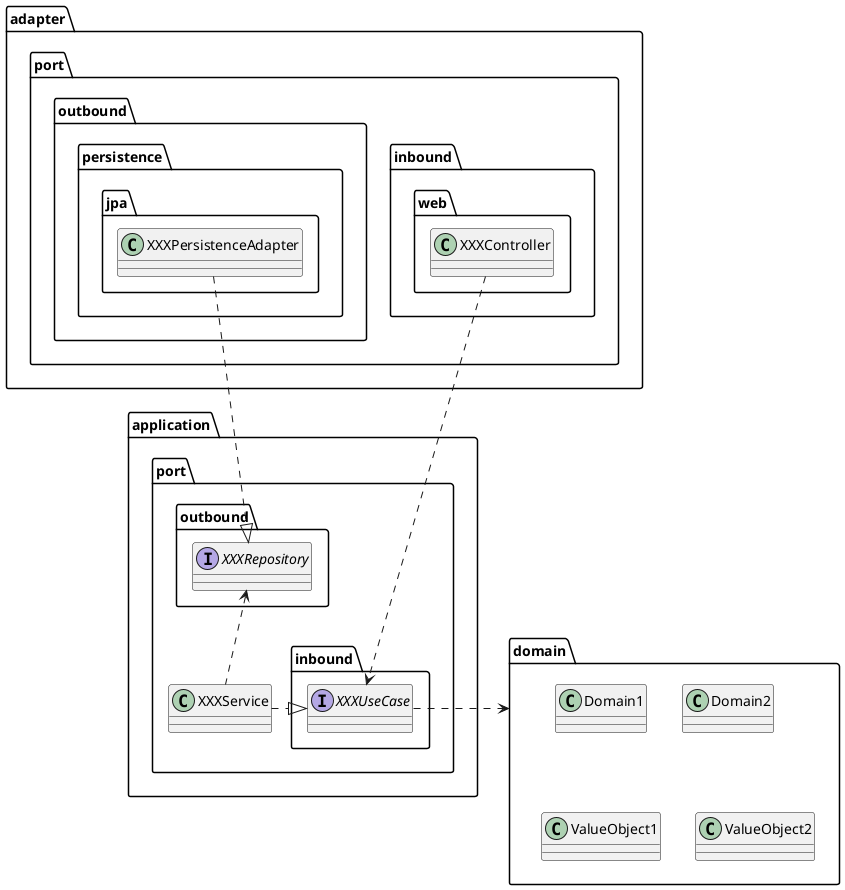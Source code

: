 @startuml
'https://plantuml.com/class-diagram

top to bottom direction

package adapter.port.outbound.persistence.jpa {
    class XXXPersistenceAdapter
}

package adapter.port.inbound.web {
    class XXXController
}

package domain {
    class Domain1
    class Domain2
    class ValueObject1
    class ValueObject2
}

package application.port {
    class XXXService

    package inbound {
        interface XXXUseCase
    }

    package outbound {
        interface XXXRepository
    }

}

XXXUseCase .right.> domain
XXXRepository <.. XXXService
XXXUseCase <|.left. XXXService
XXXPersistenceAdapter ..|> XXXRepository
XXXController ..> XXXUseCase

@enduml
